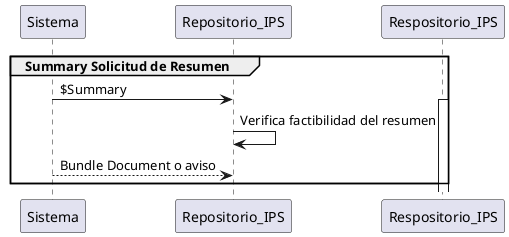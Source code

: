 @startuml name

group Summary Solicitud de Resumen
Sistema -> Repositorio_IPS : $Summary
activate Respositorio_IPS
Repositorio_IPS -> Repositorio_IPS : Verifica factibilidad del resumen
Repositorio_IPS <-- Sistema : Bundle Document o aviso
deactivate Repositorio_IPS
end

@enduml
